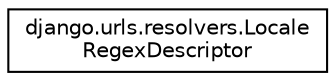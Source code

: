 digraph "Graphical Class Hierarchy"
{
 // LATEX_PDF_SIZE
  edge [fontname="Helvetica",fontsize="10",labelfontname="Helvetica",labelfontsize="10"];
  node [fontname="Helvetica",fontsize="10",shape=record];
  rankdir="LR";
  Node0 [label="django.urls.resolvers.Locale\lRegexDescriptor",height=0.2,width=0.4,color="black", fillcolor="white", style="filled",URL="$d3/d16/classdjango_1_1urls_1_1resolvers_1_1_locale_regex_descriptor.html",tooltip=" "];
}
